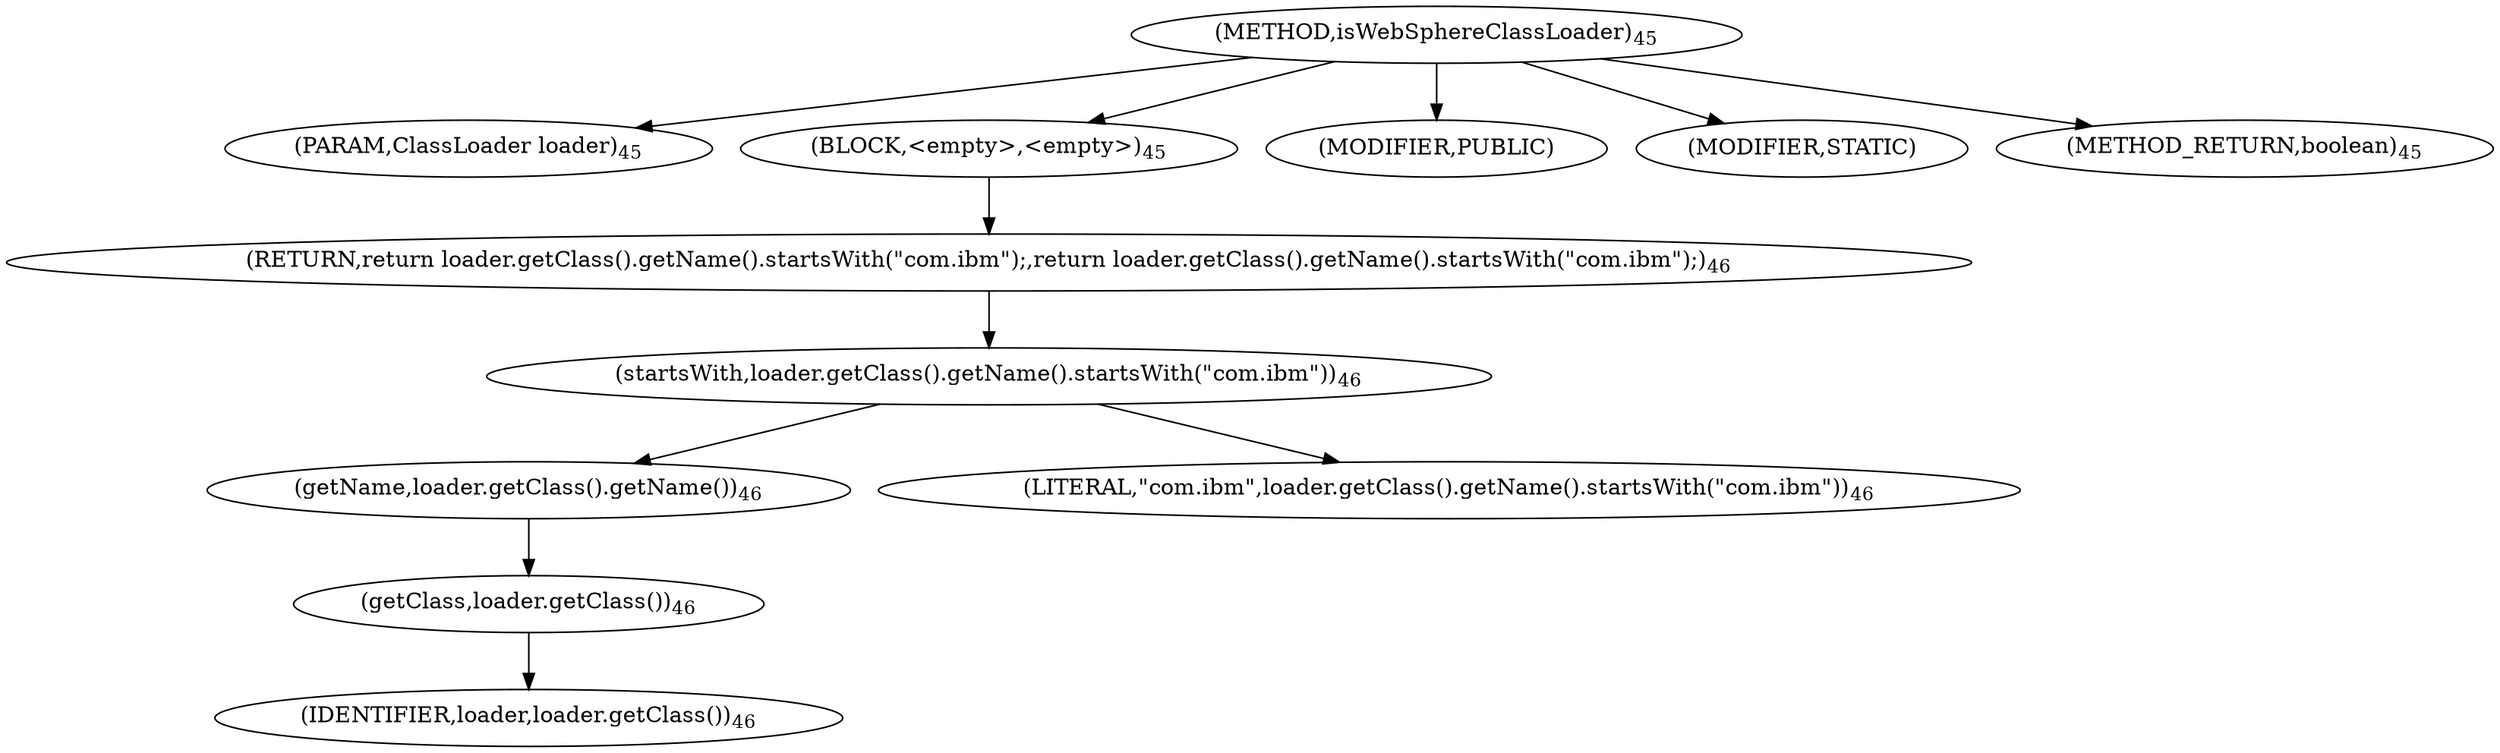 digraph "isWebSphereClassLoader" {  
"20" [label = <(METHOD,isWebSphereClassLoader)<SUB>45</SUB>> ]
"21" [label = <(PARAM,ClassLoader loader)<SUB>45</SUB>> ]
"22" [label = <(BLOCK,&lt;empty&gt;,&lt;empty&gt;)<SUB>45</SUB>> ]
"23" [label = <(RETURN,return loader.getClass().getName().startsWith(&quot;com.ibm&quot;);,return loader.getClass().getName().startsWith(&quot;com.ibm&quot;);)<SUB>46</SUB>> ]
"24" [label = <(startsWith,loader.getClass().getName().startsWith(&quot;com.ibm&quot;))<SUB>46</SUB>> ]
"25" [label = <(getName,loader.getClass().getName())<SUB>46</SUB>> ]
"26" [label = <(getClass,loader.getClass())<SUB>46</SUB>> ]
"27" [label = <(IDENTIFIER,loader,loader.getClass())<SUB>46</SUB>> ]
"28" [label = <(LITERAL,&quot;com.ibm&quot;,loader.getClass().getName().startsWith(&quot;com.ibm&quot;))<SUB>46</SUB>> ]
"29" [label = <(MODIFIER,PUBLIC)> ]
"30" [label = <(MODIFIER,STATIC)> ]
"31" [label = <(METHOD_RETURN,boolean)<SUB>45</SUB>> ]
  "20" -> "21" 
  "20" -> "22" 
  "20" -> "29" 
  "20" -> "30" 
  "20" -> "31" 
  "22" -> "23" 
  "23" -> "24" 
  "24" -> "25" 
  "24" -> "28" 
  "25" -> "26" 
  "26" -> "27" 
}
